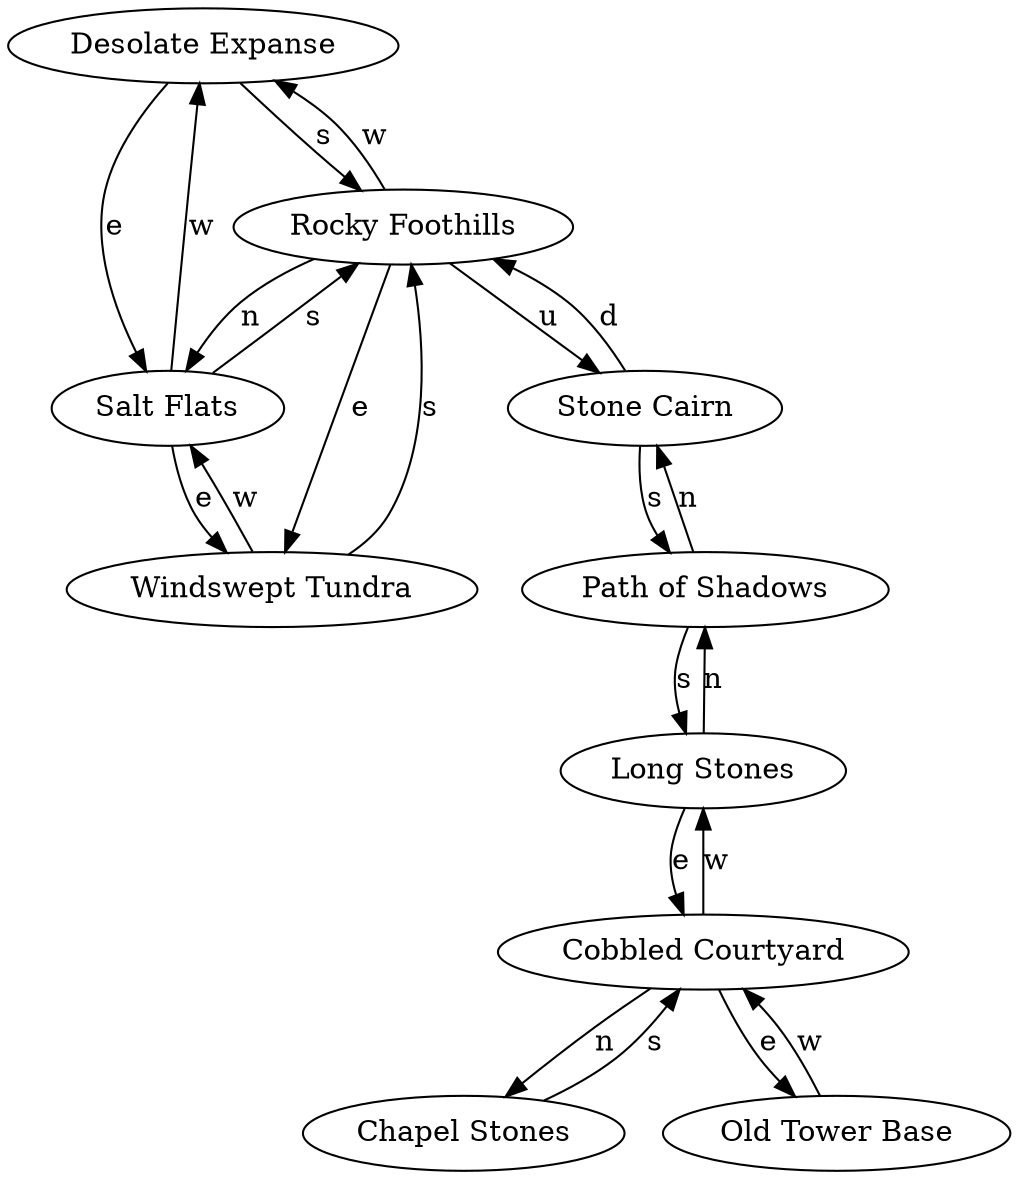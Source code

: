 digraph monster {
room_202 [label="Desolate Expanse"];
room_202 -> room_206 [label="s"];
room_202 -> room_203 [label="e"];
room_203 [label="Salt Flats"];
room_203 -> room_206 [label="s"];
room_203 -> room_204 [label="e"];
room_203 -> room_202 [label="w"];
room_204 [label="Windswept Tundra"];
room_204 -> room_206 [label="s"];
room_204 -> room_203 [label="w"];
room_206 [label="Rocky Foothills"];
room_206 -> room_203 [label="n"];
room_206 -> room_204 [label="e"];
room_206 -> room_202 [label="w"];
room_206 -> room_560 [label="u"];
room_559 [label="Path of Shadows"];
room_559 -> room_560 [label="n"];
room_559 -> room_613 [label="s"];
room_560 [label="Stone Cairn"];
room_560 -> room_559 [label="s"];
room_560 -> room_206 [label="d"];
room_613 [label="Long Stones"];
room_613 -> room_559 [label="n"];
room_613 -> room_614 [label="e"];
room_614 [label="Cobbled Courtyard"];
room_614 -> room_615 [label="n"];
room_614 -> room_616 [label="e"];
room_614 -> room_613 [label="w"];
room_615 [label="Chapel Stones"];
room_615 -> room_614 [label="s"];
room_616 [label="Old Tower Base"];
room_616 -> room_614 [label="w"];
}
